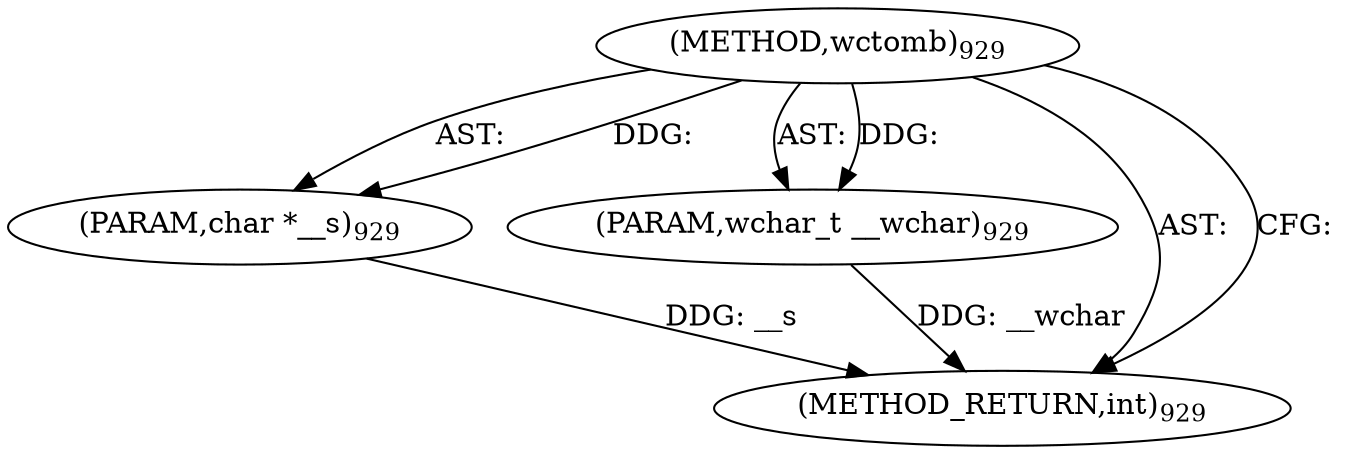 digraph "wctomb" {  
"4874" [label = <(METHOD,wctomb)<SUB>929</SUB>> ]
"4875" [label = <(PARAM,char *__s)<SUB>929</SUB>> ]
"4876" [label = <(PARAM,wchar_t __wchar)<SUB>929</SUB>> ]
"4877" [label = <(METHOD_RETURN,int)<SUB>929</SUB>> ]
  "4874" -> "4875"  [ label = "AST: "] 
  "4874" -> "4876"  [ label = "AST: "] 
  "4874" -> "4877"  [ label = "AST: "] 
  "4874" -> "4877"  [ label = "CFG: "] 
  "4875" -> "4877"  [ label = "DDG: __s"] 
  "4876" -> "4877"  [ label = "DDG: __wchar"] 
  "4874" -> "4875"  [ label = "DDG: "] 
  "4874" -> "4876"  [ label = "DDG: "] 
}
